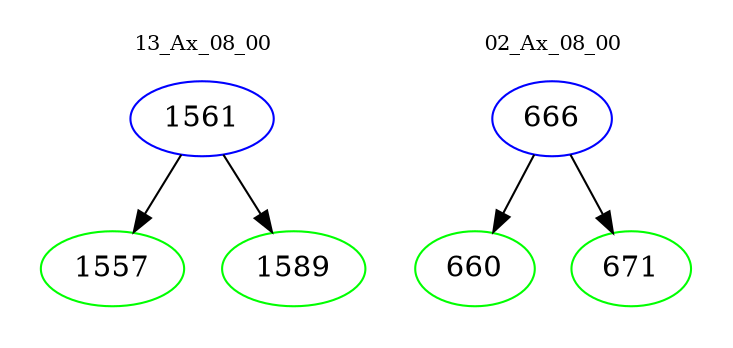 digraph{
subgraph cluster_0 {
color = white
label = "13_Ax_08_00";
fontsize=10;
T0_1561 [label="1561", color="blue"]
T0_1561 -> T0_1557 [color="black"]
T0_1557 [label="1557", color="green"]
T0_1561 -> T0_1589 [color="black"]
T0_1589 [label="1589", color="green"]
}
subgraph cluster_1 {
color = white
label = "02_Ax_08_00";
fontsize=10;
T1_666 [label="666", color="blue"]
T1_666 -> T1_660 [color="black"]
T1_660 [label="660", color="green"]
T1_666 -> T1_671 [color="black"]
T1_671 [label="671", color="green"]
}
}
